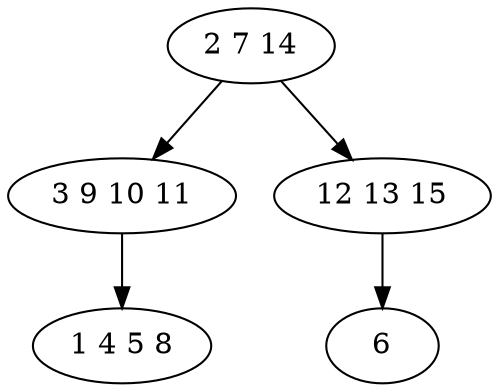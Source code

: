 digraph true_tree {
	"0" -> "1"
	"1" -> "2"
	"0" -> "3"
	"3" -> "4"
	"0" [label="2 7 14"];
	"1" [label="3 9 10 11"];
	"2" [label="1 4 5 8"];
	"3" [label="12 13 15"];
	"4" [label="6"];
}
